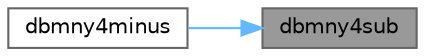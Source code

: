 digraph "dbmny4sub"
{
 // LATEX_PDF_SIZE
  bgcolor="transparent";
  edge [fontname=Helvetica,fontsize=10,labelfontname=Helvetica,labelfontsize=10];
  node [fontname=Helvetica,fontsize=10,shape=box,height=0.2,width=0.4];
  rankdir="RL";
  Node1 [id="Node000001",label="dbmny4sub",height=0.2,width=0.4,color="gray40", fillcolor="grey60", style="filled", fontcolor="black",tooltip="Subtract two DBMONEY4 values."];
  Node1 -> Node2 [id="edge1_Node000001_Node000002",dir="back",color="steelblue1",style="solid",tooltip=" "];
  Node2 [id="Node000002",label="dbmny4minus",height=0.2,width=0.4,color="grey40", fillcolor="white", style="filled",URL="$a00567.html#ga76177eb61a67dd52424236aba1b16bc9",tooltip="Negate a DBMONEY4 value."];
}
